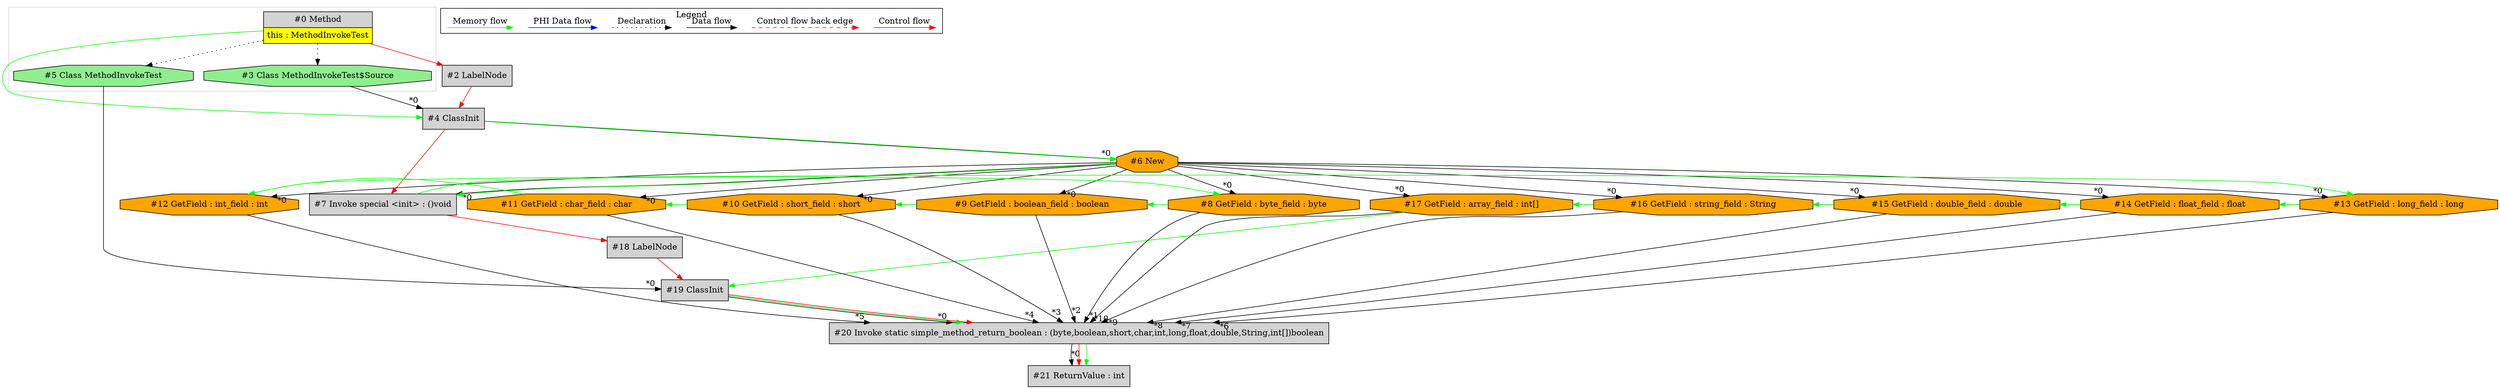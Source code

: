 digraph {
 ordering="in";
 node0[margin="0", label=<<table border="0" cellborder="1" cellspacing="0" cellpadding="5"><tr><td colspan="1">#0 Method</td></tr><tr><td port="prj1" bgcolor="yellow">this : MethodInvokeTest</td></tr></table>>,shape=none, fillcolor=lightgrey, style=filled];
 node4[label="#4 ClassInit",shape=box, fillcolor=lightgrey, style=filled];
 node3 -> node4[headlabel="*0", labeldistance=2];
 node2 -> node4[labeldistance=2, color=red, fontcolor=red];
 node0 -> node4[labeldistance=2, color=green, constraint=false];
 node2[label="#2 LabelNode",shape=box, fillcolor=lightgrey, style=filled];
 node0 -> node2[labeldistance=2, color=red, fontcolor=red];
 node3[label="#3 Class MethodInvokeTest$Source",shape=octagon, fillcolor=lightgreen, style=filled];
 node0 -> node3[style=dotted];
 node6[label="#6 New",shape=octagon, fillcolor=orange, style=filled];
 node4 -> node6[headlabel="*0", labeldistance=2];
 node4 -> node6[labeldistance=2, color=green, constraint=false];
 node17[label="#17 GetField : array_field : int[]",shape=octagon, fillcolor=orange, style=filled];
 node6 -> node17[headlabel="*0", labeldistance=2];
 node16 -> node17[labeldistance=2, color=green, constraint=false];
 node16[label="#16 GetField : string_field : String",shape=octagon, fillcolor=orange, style=filled];
 node6 -> node16[headlabel="*0", labeldistance=2];
 node15 -> node16[labeldistance=2, color=green, constraint=false];
 node15[label="#15 GetField : double_field : double",shape=octagon, fillcolor=orange, style=filled];
 node6 -> node15[headlabel="*0", labeldistance=2];
 node14 -> node15[labeldistance=2, color=green, constraint=false];
 node14[label="#14 GetField : float_field : float",shape=octagon, fillcolor=orange, style=filled];
 node6 -> node14[headlabel="*0", labeldistance=2];
 node13 -> node14[labeldistance=2, color=green, constraint=false];
 node13[label="#13 GetField : long_field : long",shape=octagon, fillcolor=orange, style=filled];
 node6 -> node13[headlabel="*0", labeldistance=2];
 node12 -> node13[labeldistance=2, color=green, constraint=false];
 node12[label="#12 GetField : int_field : int",shape=octagon, fillcolor=orange, style=filled];
 node6 -> node12[headlabel="*0", labeldistance=2];
 node11 -> node12[labeldistance=2, color=green, constraint=false];
 node11[label="#11 GetField : char_field : char",shape=octagon, fillcolor=orange, style=filled];
 node6 -> node11[headlabel="*0", labeldistance=2];
 node10 -> node11[labeldistance=2, color=green, constraint=false];
 node10[label="#10 GetField : short_field : short",shape=octagon, fillcolor=orange, style=filled];
 node6 -> node10[headlabel="*0", labeldistance=2];
 node9 -> node10[labeldistance=2, color=green, constraint=false];
 node9[label="#9 GetField : boolean_field : boolean",shape=octagon, fillcolor=orange, style=filled];
 node6 -> node9[headlabel="*0", labeldistance=2];
 node8 -> node9[labeldistance=2, color=green, constraint=false];
 node8[label="#8 GetField : byte_field : byte",shape=octagon, fillcolor=orange, style=filled];
 node6 -> node8[headlabel="*0", labeldistance=2];
 node7 -> node8[labeldistance=2, color=green, constraint=false];
 node7[label="#7 Invoke special <init> : ()void",shape=box, fillcolor=lightgrey, style=filled];
 node6 -> node7[headlabel="*0", labeldistance=2];
 node4 -> node7[labeldistance=2, color=red, fontcolor=red];
 node6 -> node7[labeldistance=2, color=green, constraint=false];
 node18[label="#18 LabelNode",shape=box, fillcolor=lightgrey, style=filled];
 node7 -> node18[labeldistance=2, color=red, fontcolor=red];
 node19[label="#19 ClassInit",shape=box, fillcolor=lightgrey, style=filled];
 node5 -> node19[headlabel="*0", labeldistance=2];
 node17 -> node19[labeldistance=2, color=green, constraint=false];
 node18 -> node19[labeldistance=2, color=red, fontcolor=red];
 node5[label="#5 Class MethodInvokeTest",shape=octagon, fillcolor=lightgreen, style=filled];
 node0 -> node5[style=dotted];
 node20[label="#20 Invoke static simple_method_return_boolean : (byte,boolean,short,char,int,long,float,double,String,int[])boolean",shape=box, fillcolor=lightgrey, style=filled];
 node19 -> node20[headlabel="*0", labeldistance=2];
 node8 -> node20[headlabel="*1", labeldistance=2];
 node9 -> node20[headlabel="*2", labeldistance=2];
 node10 -> node20[headlabel="*3", labeldistance=2];
 node11 -> node20[headlabel="*4", labeldistance=2];
 node12 -> node20[headlabel="*5", labeldistance=2];
 node13 -> node20[headlabel="*6", labeldistance=2];
 node14 -> node20[headlabel="*7", labeldistance=2];
 node15 -> node20[headlabel="*8", labeldistance=2];
 node16 -> node20[headlabel="*9", labeldistance=2];
 node17 -> node20[headlabel="*10", labeldistance=2];
 node19 -> node20[labeldistance=2, color=green, constraint=false];
 node19 -> node20[labeldistance=2, color=red, fontcolor=red];
 node21[label="#21 ReturnValue : int",shape=box, fillcolor=lightgrey, style=filled];
 node20 -> node21[headlabel="*0", labeldistance=2];
 node20 -> node21[labeldistance=2, color=red, fontcolor=red];
 node20 -> node21[labeldistance=2, color=green, constraint=false];
 subgraph cluster_0 {
  color=lightgray;
  node0;
  node3;
  node5;
 }
 subgraph cluster_000 {
  label = "Legend";
  node [shape=point]
  {
   rank=same;
   c0 [style = invis];
   c1 [style = invis];
   c2 [style = invis];
   c3 [style = invis];
   d0 [style = invis];
   d1 [style = invis];
   d2 [style = invis];
   d3 [style = invis];
   d4 [style = invis];
   d5 [style = invis];
   d6 [style = invis];
   d7 [style = invis];
  }
  c0 -> c1 [label="Control flow", style=solid, color=red]
  c2 -> c3 [label="Control flow back edge", style=dashed, color=red]
  d0 -> d1 [label="Data flow"]
  d2 -> d3 [label="Declaration", style=dotted]
  d4 -> d5 [label="PHI Data flow", color=blue]
  d6 -> d7 [label="Memory flow", color=green]
 }

}
